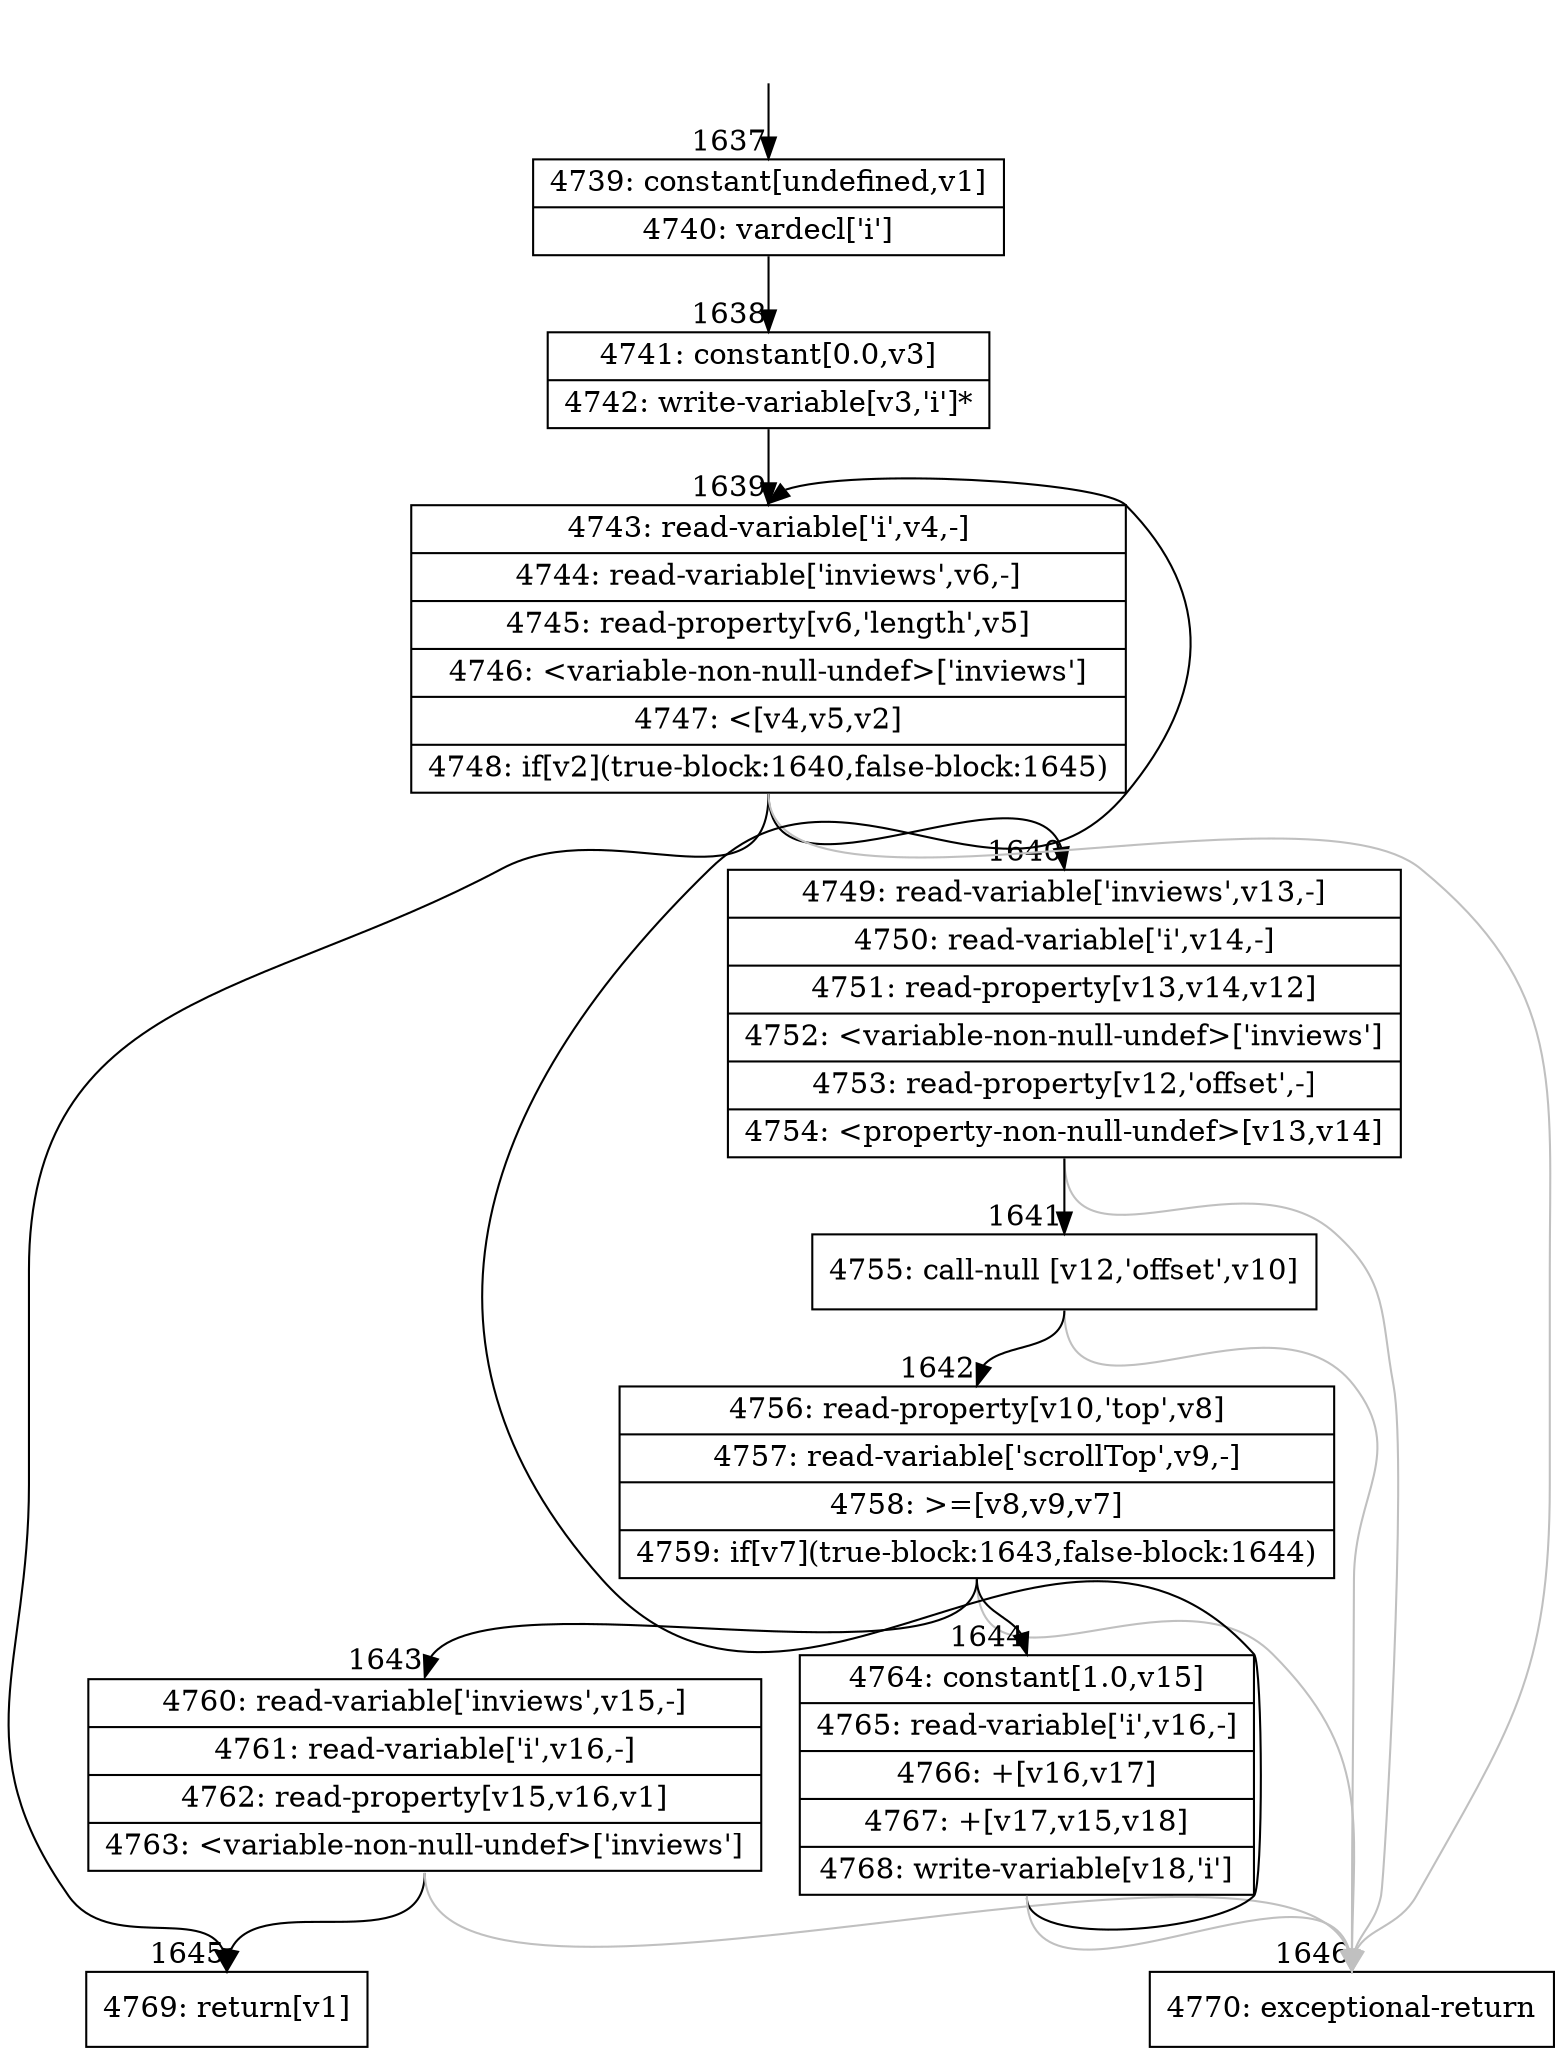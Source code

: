 digraph {
rankdir="TD"
BB_entry133[shape=none,label=""];
BB_entry133 -> BB1637 [tailport=s, headport=n, headlabel="    1637"]
BB1637 [shape=record label="{4739: constant[undefined,v1]|4740: vardecl['i']}" ] 
BB1637 -> BB1638 [tailport=s, headport=n, headlabel="      1638"]
BB1638 [shape=record label="{4741: constant[0.0,v3]|4742: write-variable[v3,'i']*}" ] 
BB1638 -> BB1639 [tailport=s, headport=n, headlabel="      1639"]
BB1639 [shape=record label="{4743: read-variable['i',v4,-]|4744: read-variable['inviews',v6,-]|4745: read-property[v6,'length',v5]|4746: \<variable-non-null-undef\>['inviews']|4747: \<[v4,v5,v2]|4748: if[v2](true-block:1640,false-block:1645)}" ] 
BB1639 -> BB1640 [tailport=s, headport=n, headlabel="      1640"]
BB1639 -> BB1645 [tailport=s, headport=n, headlabel="      1645"]
BB1639 -> BB1646 [tailport=s, headport=n, color=gray, headlabel="      1646"]
BB1640 [shape=record label="{4749: read-variable['inviews',v13,-]|4750: read-variable['i',v14,-]|4751: read-property[v13,v14,v12]|4752: \<variable-non-null-undef\>['inviews']|4753: read-property[v12,'offset',-]|4754: \<property-non-null-undef\>[v13,v14]}" ] 
BB1640 -> BB1641 [tailport=s, headport=n, headlabel="      1641"]
BB1640 -> BB1646 [tailport=s, headport=n, color=gray]
BB1641 [shape=record label="{4755: call-null [v12,'offset',v10]}" ] 
BB1641 -> BB1642 [tailport=s, headport=n, headlabel="      1642"]
BB1641 -> BB1646 [tailport=s, headport=n, color=gray]
BB1642 [shape=record label="{4756: read-property[v10,'top',v8]|4757: read-variable['scrollTop',v9,-]|4758: \>=[v8,v9,v7]|4759: if[v7](true-block:1643,false-block:1644)}" ] 
BB1642 -> BB1643 [tailport=s, headport=n, headlabel="      1643"]
BB1642 -> BB1644 [tailport=s, headport=n, headlabel="      1644"]
BB1642 -> BB1646 [tailport=s, headport=n, color=gray]
BB1643 [shape=record label="{4760: read-variable['inviews',v15,-]|4761: read-variable['i',v16,-]|4762: read-property[v15,v16,v1]|4763: \<variable-non-null-undef\>['inviews']}" ] 
BB1643 -> BB1645 [tailport=s, headport=n]
BB1643 -> BB1646 [tailport=s, headport=n, color=gray]
BB1644 [shape=record label="{4764: constant[1.0,v15]|4765: read-variable['i',v16,-]|4766: +[v16,v17]|4767: +[v17,v15,v18]|4768: write-variable[v18,'i']}" ] 
BB1644 -> BB1639 [tailport=s, headport=n]
BB1644 -> BB1646 [tailport=s, headport=n, color=gray]
BB1645 [shape=record label="{4769: return[v1]}" ] 
BB1646 [shape=record label="{4770: exceptional-return}" ] 
//#$~ 1281
}
